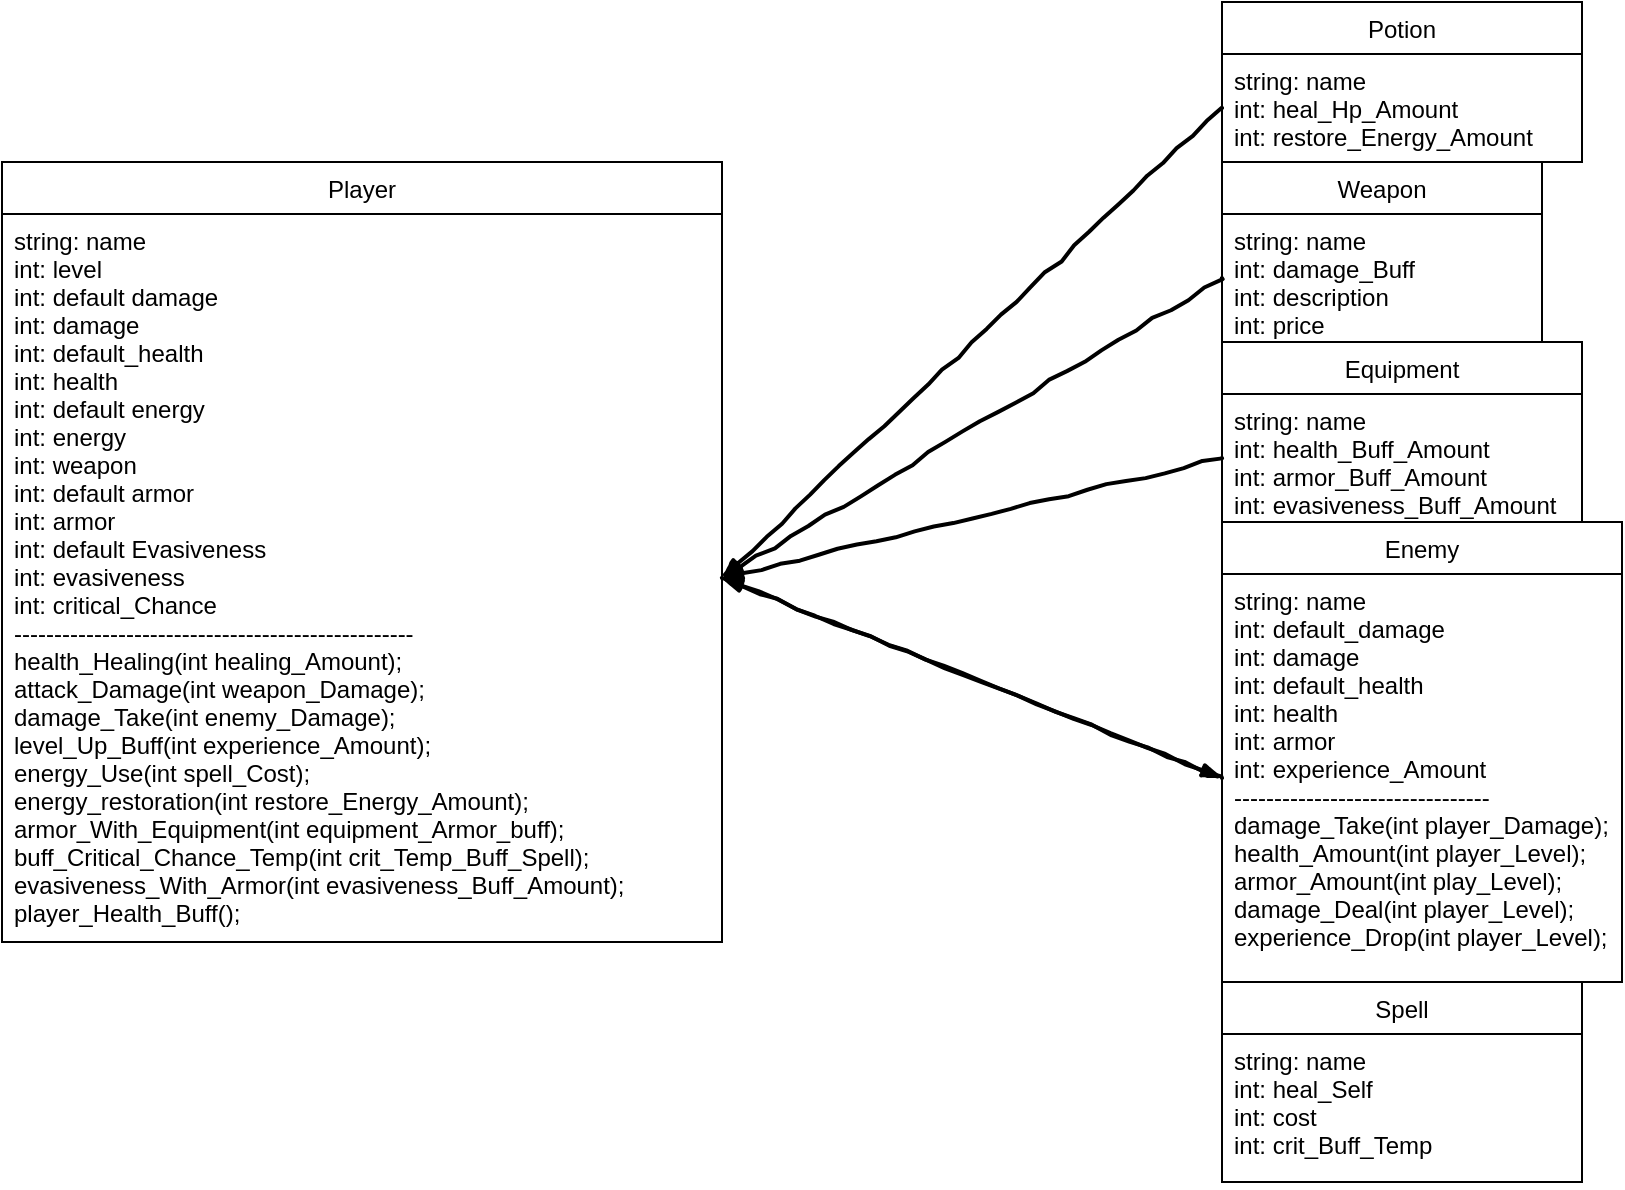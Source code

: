 <mxfile version="12.4.2" type="device" pages="1"><diagram id="mca8ZgzmtxrNk2N8gpd3" name="Page-1"><mxGraphModel dx="1221" dy="687" grid="1" gridSize="10" guides="1" tooltips="1" connect="1" arrows="1" fold="1" page="1" pageScale="1" pageWidth="850" pageHeight="1100" math="0" shadow="0"><root><mxCell id="0"/><mxCell id="1" parent="0"/><mxCell id="dYxExCfm1dnF4tVHKigQ-5" value="Enemy" style="swimlane;fontStyle=0;childLayout=stackLayout;horizontal=1;startSize=26;fillColor=none;horizontalStack=0;resizeParent=1;resizeParentMax=0;resizeLast=0;collapsible=1;marginBottom=0;" vertex="1" parent="1"><mxGeometry x="640" y="300" width="200" height="230" as="geometry"/></mxCell><mxCell id="dYxExCfm1dnF4tVHKigQ-6" value="string: name&#10;int: default_damage&#10;int: damage&#10;int: default_health&#10;int: health&#10;int: armor&#10;int: experience_Amount&#10;--------------------------------&#10;damage_Take(int player_Damage);&#10;health_Amount(int player_Level);&#10;armor_Amount(int play_Level);&#10;damage_Deal(int player_Level);&#10;experience_Drop(int player_Level);" style="text;strokeColor=none;fillColor=none;align=left;verticalAlign=top;spacingLeft=4;spacingRight=4;overflow=hidden;rotatable=0;points=[[0,0.5],[1,0.5]];portConstraint=eastwest;" vertex="1" parent="dYxExCfm1dnF4tVHKigQ-5"><mxGeometry y="26" width="200" height="204" as="geometry"/></mxCell><mxCell id="dYxExCfm1dnF4tVHKigQ-9" value="Player" style="swimlane;fontStyle=0;childLayout=stackLayout;horizontal=1;startSize=26;fillColor=none;horizontalStack=0;resizeParent=1;resizeParentMax=0;resizeLast=0;collapsible=1;marginBottom=0;" vertex="1" parent="1"><mxGeometry x="30" y="120" width="360" height="390" as="geometry"/></mxCell><mxCell id="dYxExCfm1dnF4tVHKigQ-10" value="string: name&#10;int: level&#10;int: default damage&#10;int: damage&#10;int: default_health&#10;int: health&#10;int: default energy&#10;int: energy&#10;int: weapon&#10;int: default armor&#10;int: armor&#10;int: default Evasiveness &#10;int: evasiveness &#10;int: critical_Chance&#10;--------------------------------------------------&#10;health_Healing(int healing_Amount);&#10;attack_Damage(int weapon_Damage);&#10;damage_Take(int enemy_Damage);&#10;level_Up_Buff(int experience_Amount);&#10;energy_Use(int spell_Cost);&#10;energy_restoration(int restore_Energy_Amount);&#10;armor_With_Equipment(int equipment_Armor_buff);&#10;buff_Critical_Chance_Temp(int crit_Temp_Buff_Spell);&#10;evasiveness_With_Armor(int evasiveness_Buff_Amount);&#10;player_Health_Buff();" style="text;strokeColor=none;fillColor=none;align=left;verticalAlign=top;spacingLeft=4;spacingRight=4;overflow=hidden;rotatable=0;points=[[0,0.5],[1,0.5]];portConstraint=eastwest;" vertex="1" parent="dYxExCfm1dnF4tVHKigQ-9"><mxGeometry y="26" width="360" height="364" as="geometry"/></mxCell><mxCell id="dYxExCfm1dnF4tVHKigQ-13" value="Equipment" style="swimlane;fontStyle=0;childLayout=stackLayout;horizontal=1;startSize=26;fillColor=none;horizontalStack=0;resizeParent=1;resizeParentMax=0;resizeLast=0;collapsible=1;marginBottom=0;" vertex="1" parent="1"><mxGeometry x="640" y="210" width="180" height="90" as="geometry"/></mxCell><mxCell id="dYxExCfm1dnF4tVHKigQ-14" value="string: name&#10;int: health_Buff_Amount&#10;int: armor_Buff_Amount&#10;int: evasiveness_Buff_Amount" style="text;strokeColor=none;fillColor=none;align=left;verticalAlign=top;spacingLeft=4;spacingRight=4;overflow=hidden;rotatable=0;points=[[0,0.5],[1,0.5]];portConstraint=eastwest;" vertex="1" parent="dYxExCfm1dnF4tVHKigQ-13"><mxGeometry y="26" width="180" height="64" as="geometry"/></mxCell><mxCell id="dYxExCfm1dnF4tVHKigQ-17" value="Weapon" style="swimlane;fontStyle=0;childLayout=stackLayout;horizontal=1;startSize=26;fillColor=none;horizontalStack=0;resizeParent=1;resizeParentMax=0;resizeLast=0;collapsible=1;marginBottom=0;" vertex="1" parent="1"><mxGeometry x="640" y="120" width="160" height="90" as="geometry"/></mxCell><mxCell id="dYxExCfm1dnF4tVHKigQ-18" value="string: name&#10;int: damage_Buff&#10;int: description&#10;int: price" style="text;strokeColor=none;fillColor=none;align=left;verticalAlign=top;spacingLeft=4;spacingRight=4;overflow=hidden;rotatable=0;points=[[0,0.5],[1,0.5]];portConstraint=eastwest;" vertex="1" parent="dYxExCfm1dnF4tVHKigQ-17"><mxGeometry y="26" width="160" height="64" as="geometry"/></mxCell><mxCell id="dYxExCfm1dnF4tVHKigQ-21" value="Potion" style="swimlane;fontStyle=0;childLayout=stackLayout;horizontal=1;startSize=26;fillColor=none;horizontalStack=0;resizeParent=1;resizeParentMax=0;resizeLast=0;collapsible=1;marginBottom=0;" vertex="1" parent="1"><mxGeometry x="640" y="40" width="180" height="80" as="geometry"/></mxCell><mxCell id="dYxExCfm1dnF4tVHKigQ-22" value="string: name&#10;int: heal_Hp_Amount&#10;int: restore_Energy_Amount" style="text;strokeColor=none;fillColor=none;align=left;verticalAlign=top;spacingLeft=4;spacingRight=4;overflow=hidden;rotatable=0;points=[[0,0.5],[1,0.5]];portConstraint=eastwest;" vertex="1" parent="dYxExCfm1dnF4tVHKigQ-21"><mxGeometry y="26" width="180" height="54" as="geometry"/></mxCell><mxCell id="dYxExCfm1dnF4tVHKigQ-31" value="" style="rounded=0;comic=1;strokeWidth=2;endArrow=blockThin;html=1;fontFamily=Comic Sans MS;fontStyle=1;exitX=0;exitY=0.5;exitDx=0;exitDy=0;entryX=1;entryY=0.5;entryDx=0;entryDy=0;" edge="1" parent="1" source="dYxExCfm1dnF4tVHKigQ-14" target="dYxExCfm1dnF4tVHKigQ-10"><mxGeometry width="50" height="50" relative="1" as="geometry"><mxPoint x="260" y="530" as="sourcePoint"/><mxPoint x="380" y="310" as="targetPoint"/></mxGeometry></mxCell><mxCell id="dYxExCfm1dnF4tVHKigQ-32" value="" style="rounded=0;comic=1;strokeWidth=2;endArrow=blockThin;html=1;fontFamily=Comic Sans MS;fontStyle=1;entryX=1;entryY=0.5;entryDx=0;entryDy=0;exitX=0;exitY=0.5;exitDx=0;exitDy=0;" edge="1" parent="1" source="dYxExCfm1dnF4tVHKigQ-6" target="dYxExCfm1dnF4tVHKigQ-10"><mxGeometry width="50" height="50" relative="1" as="geometry"><mxPoint x="480" y="270" as="sourcePoint"/><mxPoint x="530" y="220" as="targetPoint"/></mxGeometry></mxCell><mxCell id="dYxExCfm1dnF4tVHKigQ-33" value="" style="rounded=0;comic=1;strokeWidth=2;endArrow=blockThin;html=1;fontFamily=Comic Sans MS;fontStyle=1;exitX=0;exitY=0.5;exitDx=0;exitDy=0;entryX=1;entryY=0.5;entryDx=0;entryDy=0;" edge="1" parent="1" source="dYxExCfm1dnF4tVHKigQ-18" target="dYxExCfm1dnF4tVHKigQ-10"><mxGeometry width="50" height="50" relative="1" as="geometry"><mxPoint x="500" y="190" as="sourcePoint"/><mxPoint x="550" y="140" as="targetPoint"/></mxGeometry></mxCell><mxCell id="dYxExCfm1dnF4tVHKigQ-34" value="" style="rounded=0;comic=1;strokeWidth=2;endArrow=blockThin;html=1;fontFamily=Comic Sans MS;fontStyle=1;entryX=1;entryY=0.5;entryDx=0;entryDy=0;exitX=0;exitY=0.5;exitDx=0;exitDy=0;" edge="1" parent="1" source="dYxExCfm1dnF4tVHKigQ-22" target="dYxExCfm1dnF4tVHKigQ-10"><mxGeometry width="50" height="50" relative="1" as="geometry"><mxPoint x="550" y="160" as="sourcePoint"/><mxPoint x="600" y="110" as="targetPoint"/></mxGeometry></mxCell><mxCell id="dYxExCfm1dnF4tVHKigQ-35" value="" style="rounded=0;comic=1;strokeWidth=2;endArrow=blockThin;html=1;fontFamily=Comic Sans MS;fontStyle=1;entryX=0;entryY=0.5;entryDx=0;entryDy=0;exitX=1;exitY=0.5;exitDx=0;exitDy=0;" edge="1" parent="1" source="dYxExCfm1dnF4tVHKigQ-10" target="dYxExCfm1dnF4tVHKigQ-6"><mxGeometry width="50" height="50" relative="1" as="geometry"><mxPoint x="200" y="530" as="sourcePoint"/><mxPoint x="250" y="480" as="targetPoint"/></mxGeometry></mxCell><mxCell id="dYxExCfm1dnF4tVHKigQ-37" value="Spell" style="swimlane;fontStyle=0;childLayout=stackLayout;horizontal=1;startSize=26;fillColor=none;horizontalStack=0;resizeParent=1;resizeParentMax=0;resizeLast=0;collapsible=1;marginBottom=0;" vertex="1" parent="1"><mxGeometry x="640" y="530" width="180" height="100" as="geometry"/></mxCell><mxCell id="dYxExCfm1dnF4tVHKigQ-38" value="string: name&#10;int: heal_Self&#10;int: cost&#10;int: crit_Buff_Temp" style="text;strokeColor=none;fillColor=none;align=left;verticalAlign=top;spacingLeft=4;spacingRight=4;overflow=hidden;rotatable=0;points=[[0,0.5],[1,0.5]];portConstraint=eastwest;" vertex="1" parent="dYxExCfm1dnF4tVHKigQ-37"><mxGeometry y="26" width="180" height="74" as="geometry"/></mxCell></root></mxGraphModel></diagram></mxfile>